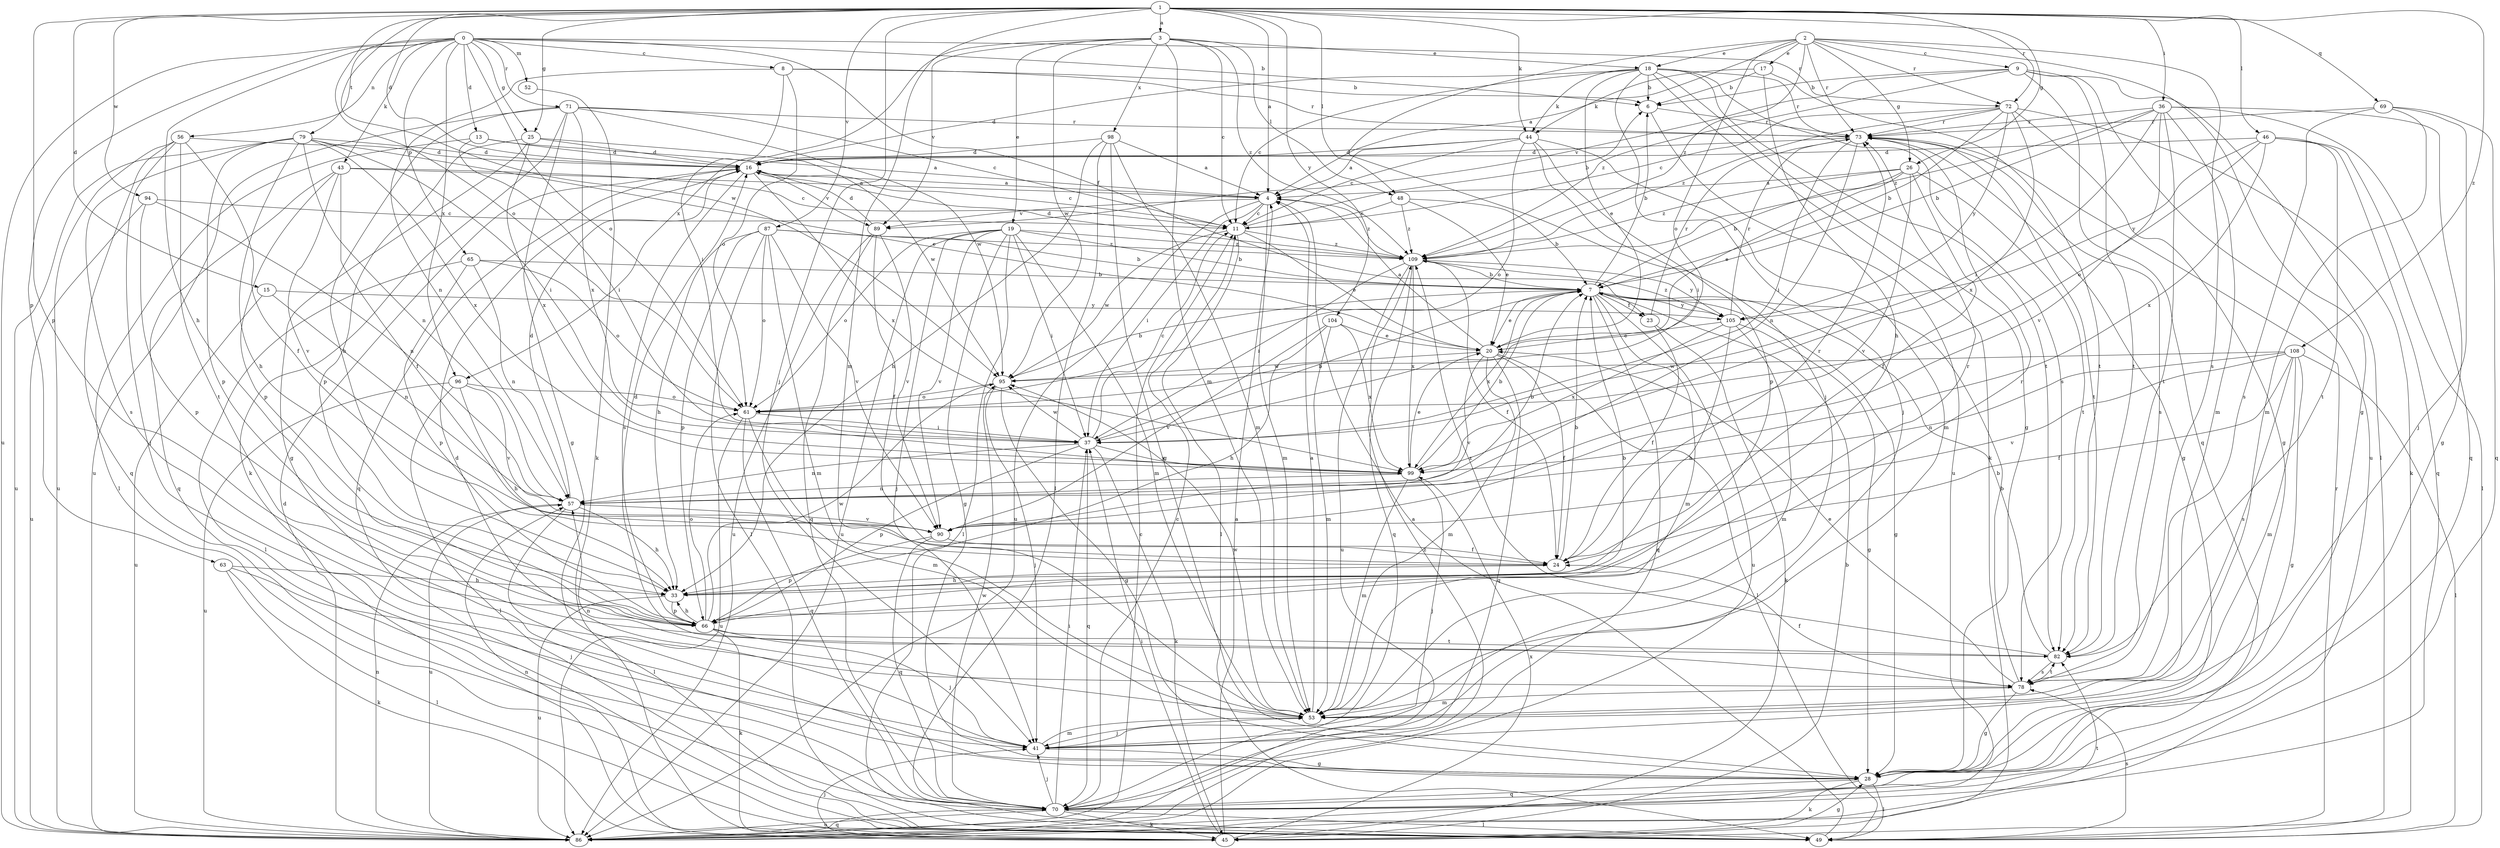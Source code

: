 strict digraph  {
0;
1;
2;
3;
4;
6;
7;
8;
9;
11;
13;
15;
16;
17;
18;
19;
20;
23;
24;
25;
26;
28;
33;
36;
37;
41;
43;
44;
45;
46;
48;
49;
52;
53;
56;
57;
61;
63;
65;
66;
69;
70;
71;
72;
73;
78;
79;
82;
86;
87;
89;
90;
94;
95;
96;
98;
99;
104;
105;
108;
109;
0 -> 6  [label=b];
0 -> 8  [label=c];
0 -> 13  [label=d];
0 -> 23  [label=f];
0 -> 25  [label=g];
0 -> 33  [label=h];
0 -> 43  [label=k];
0 -> 52  [label=m];
0 -> 56  [label=n];
0 -> 61  [label=o];
0 -> 63  [label=p];
0 -> 65  [label=p];
0 -> 71  [label=r];
0 -> 72  [label=r];
0 -> 79  [label=t];
0 -> 86  [label=u];
0 -> 96  [label=x];
1 -> 3  [label=a];
1 -> 4  [label=a];
1 -> 15  [label=d];
1 -> 16  [label=d];
1 -> 25  [label=g];
1 -> 26  [label=g];
1 -> 36  [label=i];
1 -> 41  [label=j];
1 -> 44  [label=k];
1 -> 46  [label=l];
1 -> 48  [label=l];
1 -> 53  [label=m];
1 -> 61  [label=o];
1 -> 66  [label=p];
1 -> 69  [label=q];
1 -> 72  [label=r];
1 -> 87  [label=v];
1 -> 94  [label=w];
1 -> 95  [label=w];
1 -> 104  [label=y];
1 -> 108  [label=z];
2 -> 4  [label=a];
2 -> 9  [label=c];
2 -> 17  [label=e];
2 -> 18  [label=e];
2 -> 26  [label=g];
2 -> 28  [label=g];
2 -> 41  [label=j];
2 -> 61  [label=o];
2 -> 72  [label=r];
2 -> 73  [label=r];
2 -> 78  [label=s];
2 -> 109  [label=z];
3 -> 11  [label=c];
3 -> 18  [label=e];
3 -> 19  [label=e];
3 -> 48  [label=l];
3 -> 53  [label=m];
3 -> 89  [label=v];
3 -> 95  [label=w];
3 -> 96  [label=x];
3 -> 98  [label=x];
3 -> 109  [label=z];
4 -> 11  [label=c];
4 -> 37  [label=i];
4 -> 53  [label=m];
4 -> 86  [label=u];
4 -> 89  [label=v];
4 -> 109  [label=z];
6 -> 73  [label=r];
6 -> 86  [label=u];
7 -> 6  [label=b];
7 -> 20  [label=e];
7 -> 23  [label=f];
7 -> 28  [label=g];
7 -> 53  [label=m];
7 -> 70  [label=q];
7 -> 86  [label=u];
7 -> 99  [label=x];
7 -> 105  [label=y];
8 -> 6  [label=b];
8 -> 37  [label=i];
8 -> 57  [label=n];
8 -> 61  [label=o];
8 -> 73  [label=r];
9 -> 6  [label=b];
9 -> 49  [label=l];
9 -> 70  [label=q];
9 -> 82  [label=t];
9 -> 86  [label=u];
9 -> 89  [label=v];
9 -> 109  [label=z];
11 -> 6  [label=b];
11 -> 20  [label=e];
11 -> 49  [label=l];
11 -> 95  [label=w];
11 -> 109  [label=z];
13 -> 4  [label=a];
13 -> 16  [label=d];
13 -> 37  [label=i];
13 -> 49  [label=l];
15 -> 57  [label=n];
15 -> 86  [label=u];
15 -> 105  [label=y];
16 -> 4  [label=a];
16 -> 11  [label=c];
16 -> 70  [label=q];
16 -> 78  [label=s];
16 -> 89  [label=v];
16 -> 99  [label=x];
17 -> 6  [label=b];
17 -> 33  [label=h];
17 -> 44  [label=k];
17 -> 82  [label=t];
18 -> 6  [label=b];
18 -> 11  [label=c];
18 -> 16  [label=d];
18 -> 20  [label=e];
18 -> 28  [label=g];
18 -> 41  [label=j];
18 -> 44  [label=k];
18 -> 45  [label=k];
18 -> 73  [label=r];
18 -> 78  [label=s];
18 -> 82  [label=t];
19 -> 7  [label=b];
19 -> 28  [label=g];
19 -> 37  [label=i];
19 -> 41  [label=j];
19 -> 49  [label=l];
19 -> 53  [label=m];
19 -> 61  [label=o];
19 -> 86  [label=u];
19 -> 90  [label=v];
19 -> 109  [label=z];
20 -> 4  [label=a];
20 -> 24  [label=f];
20 -> 49  [label=l];
20 -> 53  [label=m];
20 -> 70  [label=q];
20 -> 90  [label=v];
20 -> 95  [label=w];
23 -> 24  [label=f];
23 -> 45  [label=k];
23 -> 73  [label=r];
24 -> 7  [label=b];
24 -> 33  [label=h];
24 -> 73  [label=r];
25 -> 16  [label=d];
25 -> 28  [label=g];
25 -> 66  [label=p];
25 -> 95  [label=w];
25 -> 99  [label=x];
26 -> 4  [label=a];
26 -> 7  [label=b];
26 -> 20  [label=e];
26 -> 24  [label=f];
26 -> 82  [label=t];
26 -> 90  [label=v];
26 -> 109  [label=z];
28 -> 45  [label=k];
28 -> 49  [label=l];
28 -> 70  [label=q];
33 -> 66  [label=p];
33 -> 73  [label=r];
33 -> 86  [label=u];
36 -> 7  [label=b];
36 -> 28  [label=g];
36 -> 37  [label=i];
36 -> 53  [label=m];
36 -> 70  [label=q];
36 -> 73  [label=r];
36 -> 82  [label=t];
36 -> 90  [label=v];
36 -> 109  [label=z];
37 -> 7  [label=b];
37 -> 11  [label=c];
37 -> 45  [label=k];
37 -> 57  [label=n];
37 -> 66  [label=p];
37 -> 70  [label=q];
37 -> 95  [label=w];
37 -> 99  [label=x];
41 -> 16  [label=d];
41 -> 28  [label=g];
41 -> 53  [label=m];
43 -> 4  [label=a];
43 -> 11  [label=c];
43 -> 24  [label=f];
43 -> 66  [label=p];
43 -> 70  [label=q];
43 -> 90  [label=v];
44 -> 4  [label=a];
44 -> 11  [label=c];
44 -> 16  [label=d];
44 -> 37  [label=i];
44 -> 53  [label=m];
44 -> 61  [label=o];
44 -> 66  [label=p];
45 -> 4  [label=a];
45 -> 7  [label=b];
45 -> 28  [label=g];
45 -> 37  [label=i];
45 -> 41  [label=j];
45 -> 57  [label=n];
45 -> 99  [label=x];
46 -> 16  [label=d];
46 -> 49  [label=l];
46 -> 61  [label=o];
46 -> 70  [label=q];
46 -> 82  [label=t];
46 -> 99  [label=x];
46 -> 105  [label=y];
48 -> 7  [label=b];
48 -> 11  [label=c];
48 -> 20  [label=e];
48 -> 109  [label=z];
49 -> 4  [label=a];
49 -> 73  [label=r];
49 -> 78  [label=s];
52 -> 45  [label=k];
53 -> 4  [label=a];
53 -> 41  [label=j];
53 -> 57  [label=n];
53 -> 95  [label=w];
56 -> 16  [label=d];
56 -> 24  [label=f];
56 -> 41  [label=j];
56 -> 70  [label=q];
56 -> 82  [label=t];
56 -> 86  [label=u];
57 -> 7  [label=b];
57 -> 16  [label=d];
57 -> 33  [label=h];
57 -> 49  [label=l];
57 -> 86  [label=u];
57 -> 90  [label=v];
61 -> 37  [label=i];
61 -> 53  [label=m];
61 -> 70  [label=q];
61 -> 86  [label=u];
63 -> 33  [label=h];
63 -> 41  [label=j];
63 -> 45  [label=k];
63 -> 49  [label=l];
65 -> 7  [label=b];
65 -> 49  [label=l];
65 -> 57  [label=n];
65 -> 61  [label=o];
65 -> 66  [label=p];
66 -> 7  [label=b];
66 -> 16  [label=d];
66 -> 33  [label=h];
66 -> 41  [label=j];
66 -> 45  [label=k];
66 -> 61  [label=o];
66 -> 73  [label=r];
66 -> 82  [label=t];
66 -> 95  [label=w];
69 -> 41  [label=j];
69 -> 53  [label=m];
69 -> 70  [label=q];
69 -> 73  [label=r];
69 -> 78  [label=s];
70 -> 11  [label=c];
70 -> 37  [label=i];
70 -> 41  [label=j];
70 -> 45  [label=k];
70 -> 49  [label=l];
70 -> 86  [label=u];
70 -> 95  [label=w];
71 -> 11  [label=c];
71 -> 28  [label=g];
71 -> 33  [label=h];
71 -> 45  [label=k];
71 -> 73  [label=r];
71 -> 86  [label=u];
71 -> 95  [label=w];
71 -> 99  [label=x];
72 -> 7  [label=b];
72 -> 11  [label=c];
72 -> 28  [label=g];
72 -> 45  [label=k];
72 -> 73  [label=r];
72 -> 99  [label=x];
72 -> 105  [label=y];
72 -> 109  [label=z];
73 -> 16  [label=d];
73 -> 28  [label=g];
73 -> 37  [label=i];
73 -> 57  [label=n];
73 -> 78  [label=s];
73 -> 82  [label=t];
78 -> 7  [label=b];
78 -> 20  [label=e];
78 -> 24  [label=f];
78 -> 28  [label=g];
78 -> 53  [label=m];
78 -> 82  [label=t];
79 -> 16  [label=d];
79 -> 20  [label=e];
79 -> 33  [label=h];
79 -> 37  [label=i];
79 -> 57  [label=n];
79 -> 66  [label=p];
79 -> 78  [label=s];
79 -> 86  [label=u];
79 -> 99  [label=x];
82 -> 7  [label=b];
82 -> 78  [label=s];
82 -> 109  [label=z];
86 -> 11  [label=c];
86 -> 16  [label=d];
86 -> 57  [label=n];
86 -> 70  [label=q];
86 -> 82  [label=t];
86 -> 109  [label=z];
87 -> 7  [label=b];
87 -> 33  [label=h];
87 -> 49  [label=l];
87 -> 53  [label=m];
87 -> 61  [label=o];
87 -> 66  [label=p];
87 -> 90  [label=v];
87 -> 109  [label=z];
89 -> 16  [label=d];
89 -> 24  [label=f];
89 -> 70  [label=q];
89 -> 86  [label=u];
89 -> 90  [label=v];
90 -> 24  [label=f];
90 -> 66  [label=p];
90 -> 70  [label=q];
94 -> 11  [label=c];
94 -> 57  [label=n];
94 -> 66  [label=p];
94 -> 86  [label=u];
95 -> 7  [label=b];
95 -> 28  [label=g];
95 -> 41  [label=j];
95 -> 61  [label=o];
96 -> 33  [label=h];
96 -> 49  [label=l];
96 -> 61  [label=o];
96 -> 86  [label=u];
96 -> 90  [label=v];
98 -> 4  [label=a];
98 -> 16  [label=d];
98 -> 28  [label=g];
98 -> 33  [label=h];
98 -> 49  [label=l];
98 -> 53  [label=m];
99 -> 7  [label=b];
99 -> 20  [label=e];
99 -> 41  [label=j];
99 -> 53  [label=m];
99 -> 57  [label=n];
104 -> 20  [label=e];
104 -> 33  [label=h];
104 -> 53  [label=m];
104 -> 90  [label=v];
104 -> 99  [label=x];
105 -> 20  [label=e];
105 -> 28  [label=g];
105 -> 33  [label=h];
105 -> 53  [label=m];
105 -> 73  [label=r];
105 -> 99  [label=x];
105 -> 109  [label=z];
108 -> 24  [label=f];
108 -> 28  [label=g];
108 -> 49  [label=l];
108 -> 53  [label=m];
108 -> 57  [label=n];
108 -> 78  [label=s];
108 -> 90  [label=v];
108 -> 95  [label=w];
109 -> 7  [label=b];
109 -> 16  [label=d];
109 -> 24  [label=f];
109 -> 37  [label=i];
109 -> 70  [label=q];
109 -> 86  [label=u];
109 -> 99  [label=x];
109 -> 105  [label=y];
}
